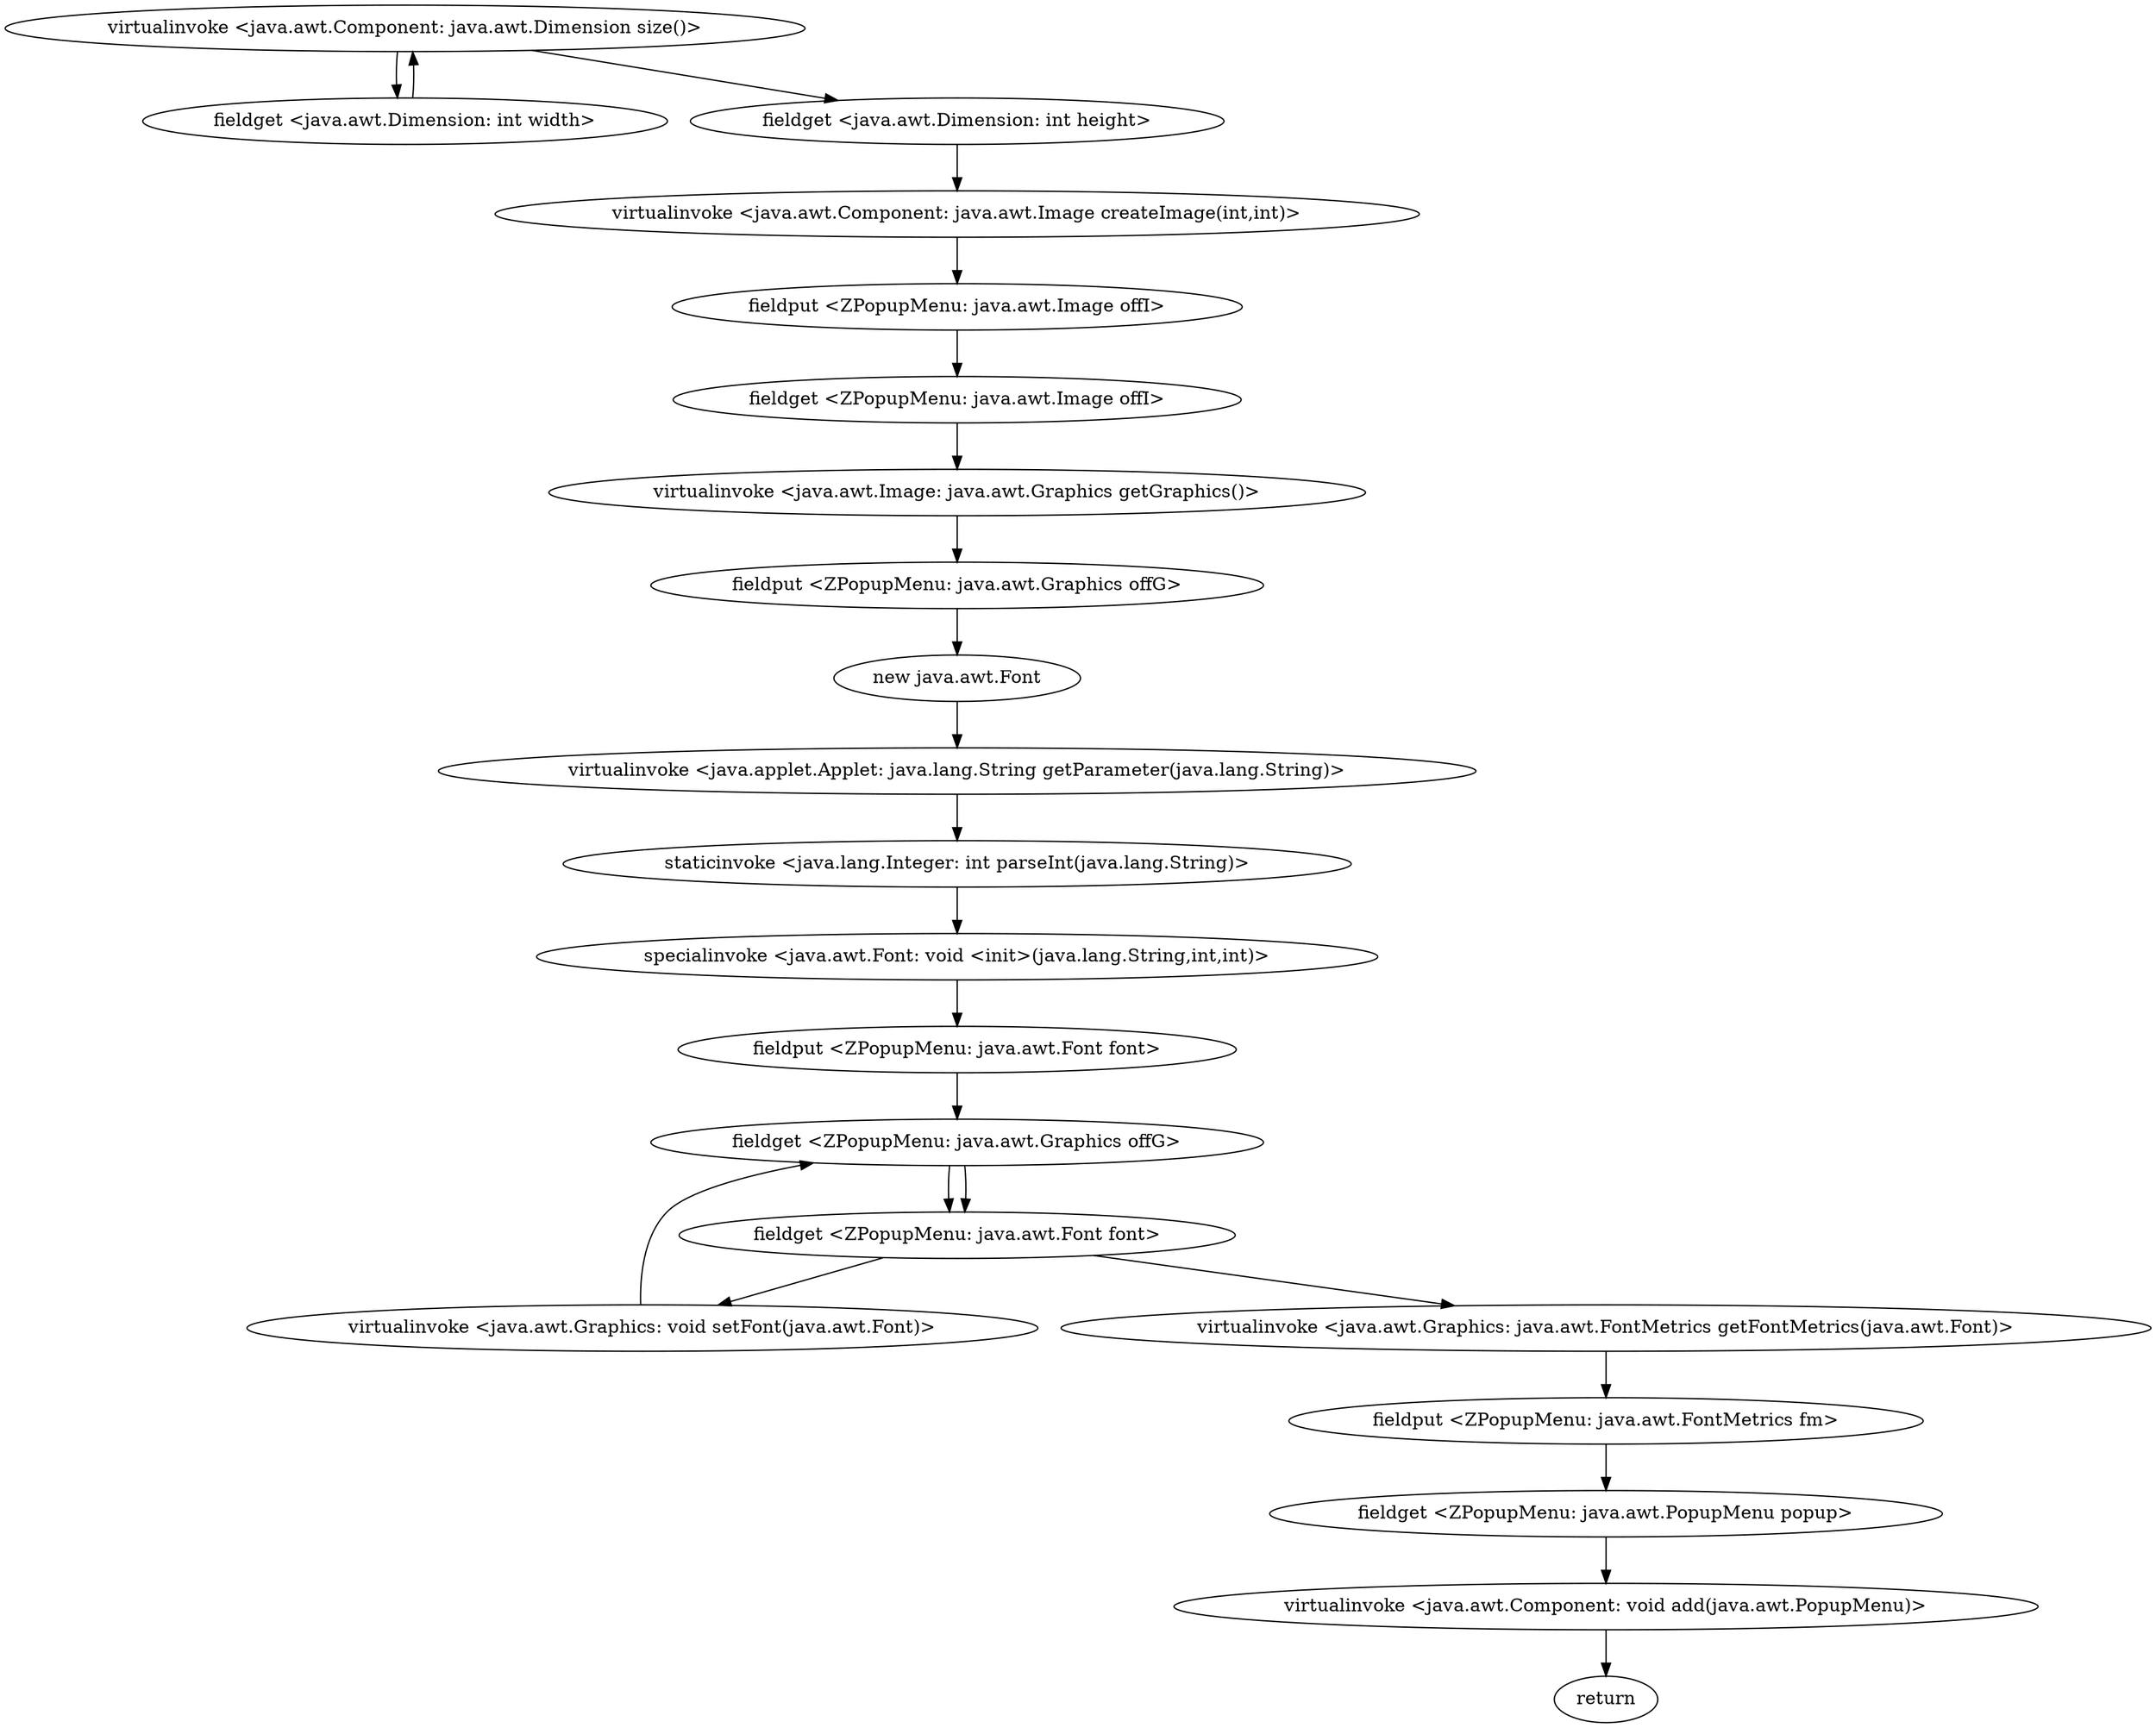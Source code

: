 digraph "" {
"virtualinvoke <java.awt.Component: java.awt.Dimension size()>";
 "virtualinvoke <java.awt.Component: java.awt.Dimension size()>"->"fieldget <java.awt.Dimension: int width>";
 "fieldget <java.awt.Dimension: int width>"->"virtualinvoke <java.awt.Component: java.awt.Dimension size()>";
 "virtualinvoke <java.awt.Component: java.awt.Dimension size()>"->"fieldget <java.awt.Dimension: int height>";
 "fieldget <java.awt.Dimension: int height>"->"virtualinvoke <java.awt.Component: java.awt.Image createImage(int,int)>";
 "virtualinvoke <java.awt.Component: java.awt.Image createImage(int,int)>"->"fieldput <ZPopupMenu: java.awt.Image offI>";
 "fieldput <ZPopupMenu: java.awt.Image offI>"->"fieldget <ZPopupMenu: java.awt.Image offI>";
 "fieldget <ZPopupMenu: java.awt.Image offI>"->"virtualinvoke <java.awt.Image: java.awt.Graphics getGraphics()>";
 "virtualinvoke <java.awt.Image: java.awt.Graphics getGraphics()>"->"fieldput <ZPopupMenu: java.awt.Graphics offG>";
 "fieldput <ZPopupMenu: java.awt.Graphics offG>"->"new java.awt.Font";
 "new java.awt.Font"->"virtualinvoke <java.applet.Applet: java.lang.String getParameter(java.lang.String)>";
 "virtualinvoke <java.applet.Applet: java.lang.String getParameter(java.lang.String)>"->"staticinvoke <java.lang.Integer: int parseInt(java.lang.String)>";
 "staticinvoke <java.lang.Integer: int parseInt(java.lang.String)>"->"specialinvoke <java.awt.Font: void <init>(java.lang.String,int,int)>";
 "specialinvoke <java.awt.Font: void <init>(java.lang.String,int,int)>"->"fieldput <ZPopupMenu: java.awt.Font font>";
 "fieldput <ZPopupMenu: java.awt.Font font>"->"fieldget <ZPopupMenu: java.awt.Graphics offG>";
 "fieldget <ZPopupMenu: java.awt.Graphics offG>"->"fieldget <ZPopupMenu: java.awt.Font font>";
 "fieldget <ZPopupMenu: java.awt.Font font>"->"virtualinvoke <java.awt.Graphics: void setFont(java.awt.Font)>";
 "virtualinvoke <java.awt.Graphics: void setFont(java.awt.Font)>"->"fieldget <ZPopupMenu: java.awt.Graphics offG>";
 "fieldget <ZPopupMenu: java.awt.Graphics offG>"->"fieldget <ZPopupMenu: java.awt.Font font>";
 "fieldget <ZPopupMenu: java.awt.Font font>"->"virtualinvoke <java.awt.Graphics: java.awt.FontMetrics getFontMetrics(java.awt.Font)>";
 "virtualinvoke <java.awt.Graphics: java.awt.FontMetrics getFontMetrics(java.awt.Font)>"->"fieldput <ZPopupMenu: java.awt.FontMetrics fm>";
 "fieldput <ZPopupMenu: java.awt.FontMetrics fm>"->"fieldget <ZPopupMenu: java.awt.PopupMenu popup>";
 "fieldget <ZPopupMenu: java.awt.PopupMenu popup>"->"virtualinvoke <java.awt.Component: void add(java.awt.PopupMenu)>";
 "virtualinvoke <java.awt.Component: void add(java.awt.PopupMenu)>"->"return";
}

